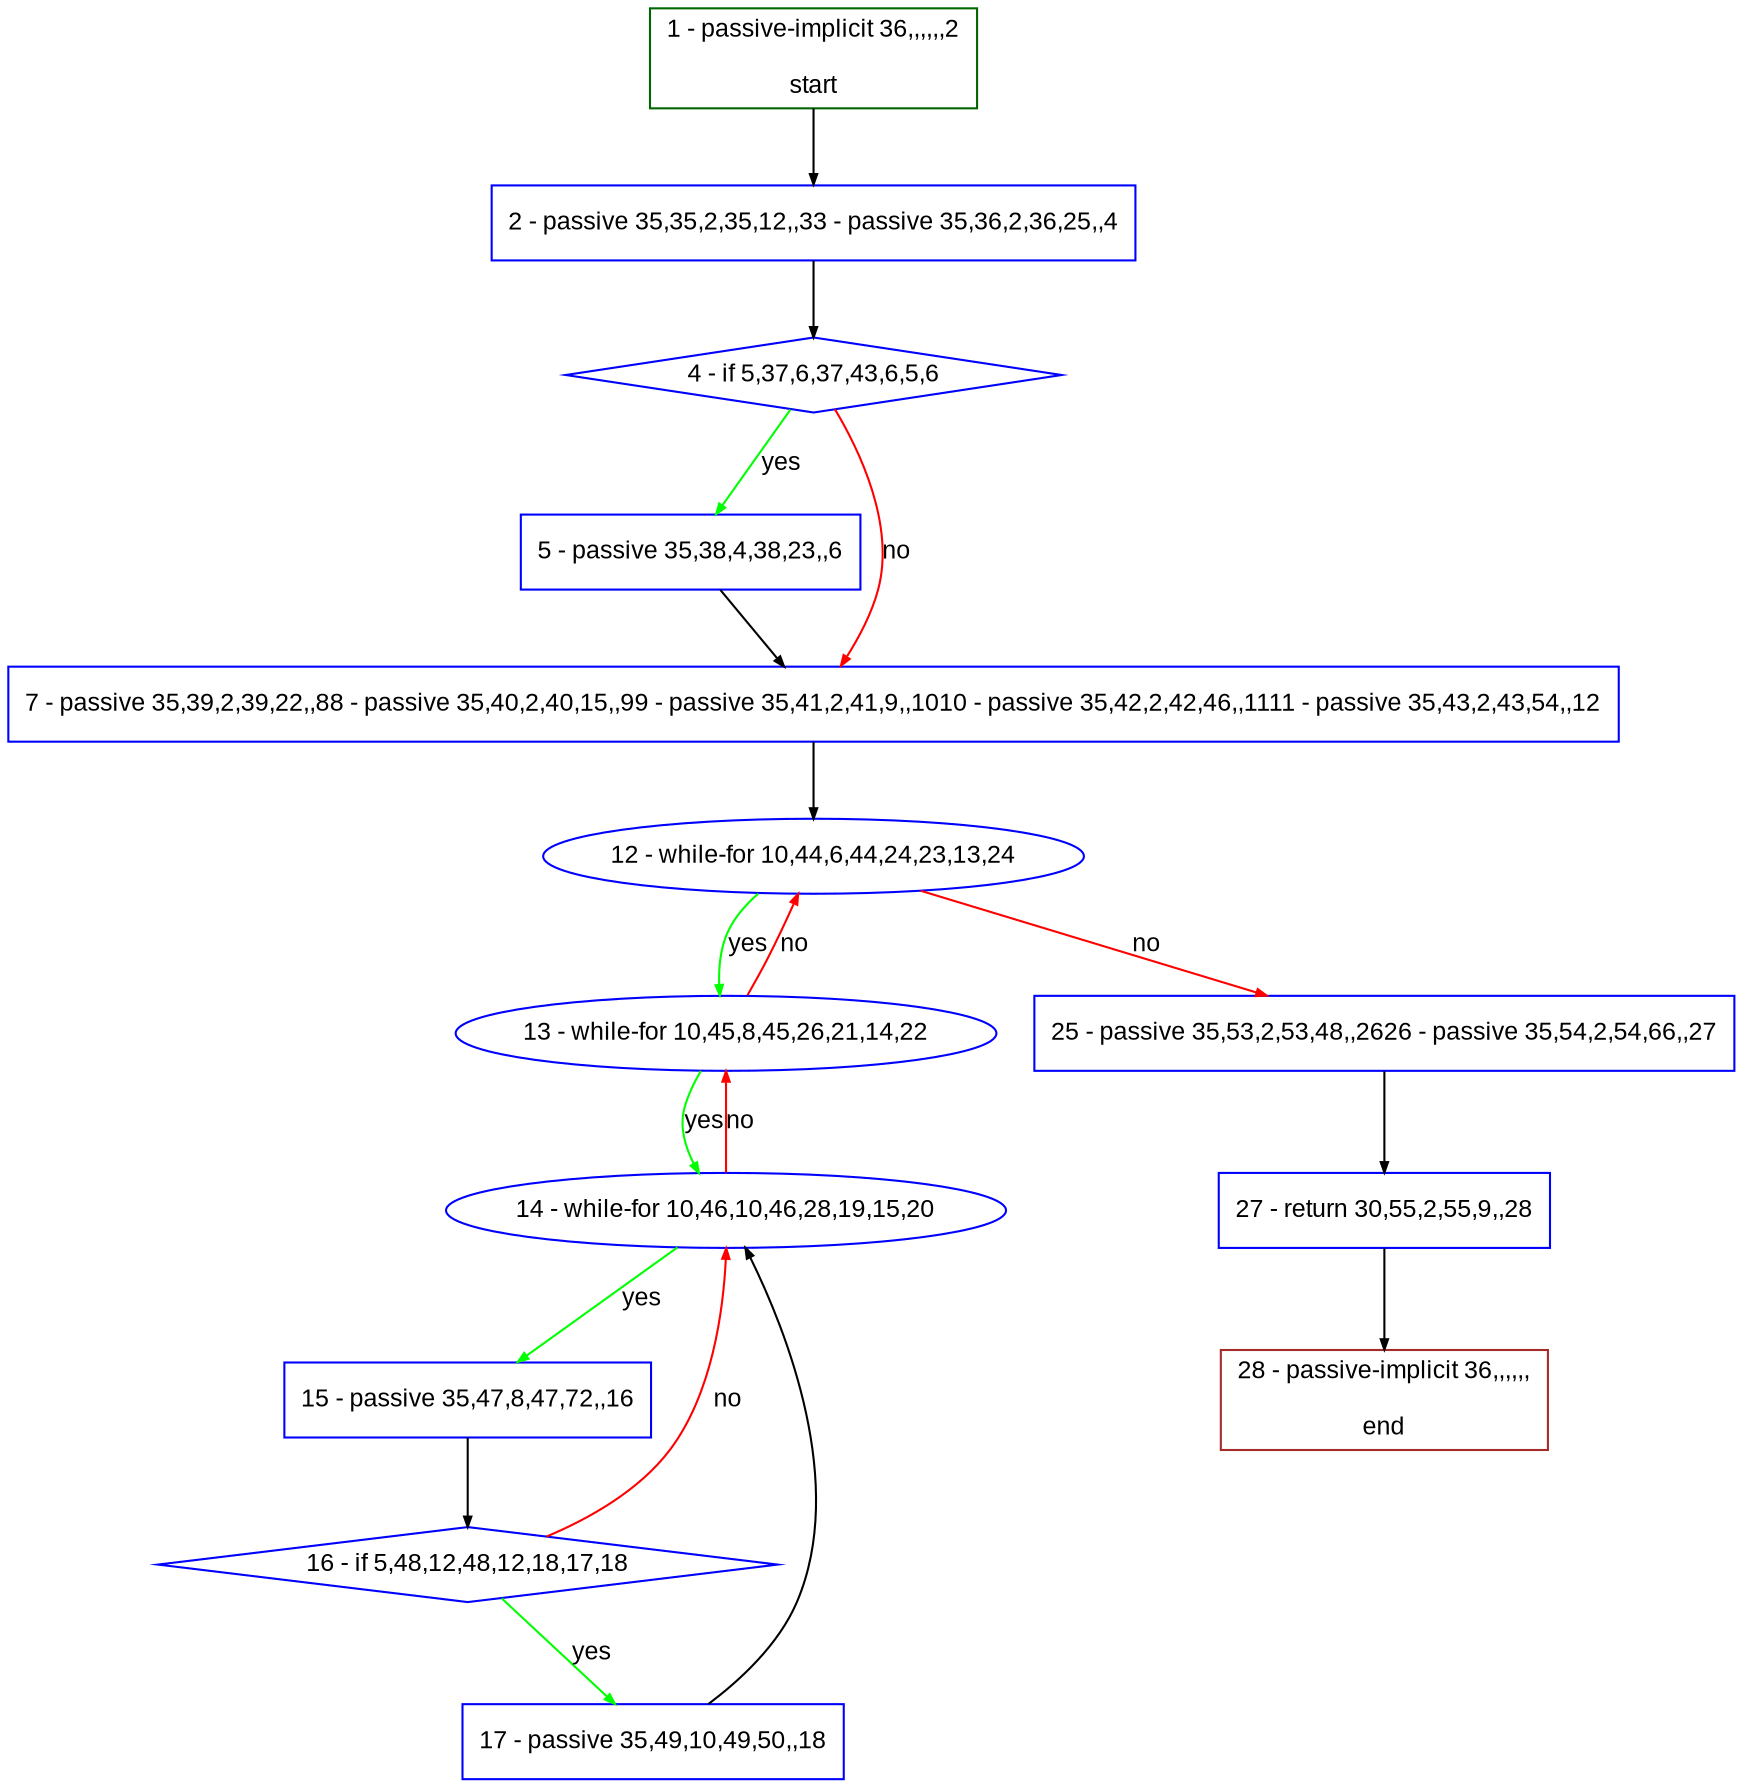 digraph "" {
  graph [pack="true", label="", fontsize="12", packmode="clust", fontname="Arial", fillcolor="#FFFFCC", bgcolor="white", style="rounded,filled", compound="true"];
  node [node_initialized="no", label="", color="grey", fontsize="12", fillcolor="white", fontname="Arial", style="filled", shape="rectangle", compound="true", fixedsize="false"];
  edge [fontcolor="black", arrowhead="normal", arrowtail="none", arrowsize="0.5", ltail="", label="", color="black", fontsize="12", lhead="", fontname="Arial", dir="forward", compound="true"];
  __N1 [label="2 - passive 35,35,2,35,12,,33 - passive 35,36,2,36,25,,4", color="#0000ff", fillcolor="#ffffff", style="filled", shape="box"];
  __N2 [label="1 - passive-implicit 36,,,,,,2\n\nstart", color="#006400", fillcolor="#ffffff", style="filled", shape="box"];
  __N3 [label="4 - if 5,37,6,37,43,6,5,6", color="#0000ff", fillcolor="#ffffff", style="filled", shape="diamond"];
  __N4 [label="5 - passive 35,38,4,38,23,,6", color="#0000ff", fillcolor="#ffffff", style="filled", shape="box"];
  __N5 [label="7 - passive 35,39,2,39,22,,88 - passive 35,40,2,40,15,,99 - passive 35,41,2,41,9,,1010 - passive 35,42,2,42,46,,1111 - passive 35,43,2,43,54,,12", color="#0000ff", fillcolor="#ffffff", style="filled", shape="box"];
  __N6 [label="12 - while-for 10,44,6,44,24,23,13,24", color="#0000ff", fillcolor="#ffffff", style="filled", shape="oval"];
  __N7 [label="13 - while-for 10,45,8,45,26,21,14,22", color="#0000ff", fillcolor="#ffffff", style="filled", shape="oval"];
  __N8 [label="25 - passive 35,53,2,53,48,,2626 - passive 35,54,2,54,66,,27", color="#0000ff", fillcolor="#ffffff", style="filled", shape="box"];
  __N9 [label="14 - while-for 10,46,10,46,28,19,15,20", color="#0000ff", fillcolor="#ffffff", style="filled", shape="oval"];
  __N10 [label="15 - passive 35,47,8,47,72,,16", color="#0000ff", fillcolor="#ffffff", style="filled", shape="box"];
  __N11 [label="16 - if 5,48,12,48,12,18,17,18", color="#0000ff", fillcolor="#ffffff", style="filled", shape="diamond"];
  __N12 [label="17 - passive 35,49,10,49,50,,18", color="#0000ff", fillcolor="#ffffff", style="filled", shape="box"];
  __N13 [label="27 - return 30,55,2,55,9,,28", color="#0000ff", fillcolor="#ffffff", style="filled", shape="box"];
  __N14 [label="28 - passive-implicit 36,,,,,,\n\nend", color="#a52a2a", fillcolor="#ffffff", style="filled", shape="box"];
  __N2 -> __N1 [arrowhead="normal", arrowtail="none", color="#000000", label="", dir="forward"];
  __N1 -> __N3 [arrowhead="normal", arrowtail="none", color="#000000", label="", dir="forward"];
  __N3 -> __N4 [arrowhead="normal", arrowtail="none", color="#00ff00", label="yes", dir="forward"];
  __N3 -> __N5 [arrowhead="normal", arrowtail="none", color="#ff0000", label="no", dir="forward"];
  __N4 -> __N5 [arrowhead="normal", arrowtail="none", color="#000000", label="", dir="forward"];
  __N5 -> __N6 [arrowhead="normal", arrowtail="none", color="#000000", label="", dir="forward"];
  __N6 -> __N7 [arrowhead="normal", arrowtail="none", color="#00ff00", label="yes", dir="forward"];
  __N7 -> __N6 [arrowhead="normal", arrowtail="none", color="#ff0000", label="no", dir="forward"];
  __N6 -> __N8 [arrowhead="normal", arrowtail="none", color="#ff0000", label="no", dir="forward"];
  __N7 -> __N9 [arrowhead="normal", arrowtail="none", color="#00ff00", label="yes", dir="forward"];
  __N9 -> __N7 [arrowhead="normal", arrowtail="none", color="#ff0000", label="no", dir="forward"];
  __N9 -> __N10 [arrowhead="normal", arrowtail="none", color="#00ff00", label="yes", dir="forward"];
  __N10 -> __N11 [arrowhead="normal", arrowtail="none", color="#000000", label="", dir="forward"];
  __N11 -> __N9 [arrowhead="normal", arrowtail="none", color="#ff0000", label="no", dir="forward"];
  __N11 -> __N12 [arrowhead="normal", arrowtail="none", color="#00ff00", label="yes", dir="forward"];
  __N12 -> __N9 [arrowhead="normal", arrowtail="none", color="#000000", label="", dir="forward"];
  __N8 -> __N13 [arrowhead="normal", arrowtail="none", color="#000000", label="", dir="forward"];
  __N13 -> __N14 [arrowhead="normal", arrowtail="none", color="#000000", label="", dir="forward"];
}
